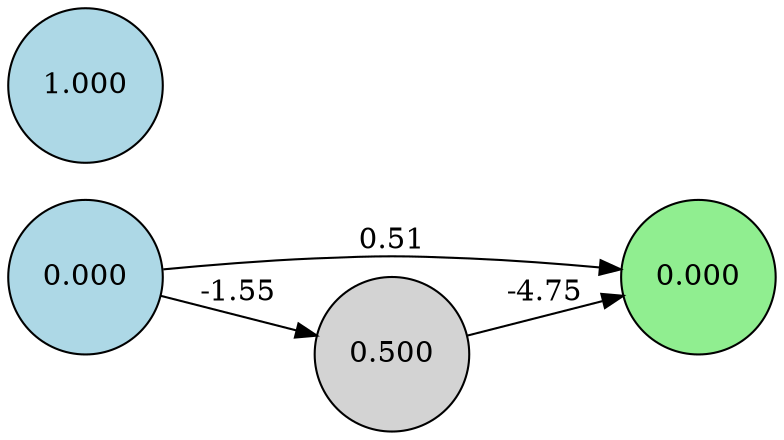 digraph neat {
  rankdir=LR;
  node [shape=circle];
  node0 [label="0.000", style=filled, fillcolor=lightblue];
  node1 [label="1.000", style=filled, fillcolor=lightblue];
  node129 [label="0.000", style=filled, fillcolor=lightgreen];
  node171 [label="0.500", style=filled, fillcolor=lightgray];
  node0 -> node129 [label="0.51"];
  node171 -> node129 [label="-4.75"];
  node0 -> node171 [label="-1.55"];
}
